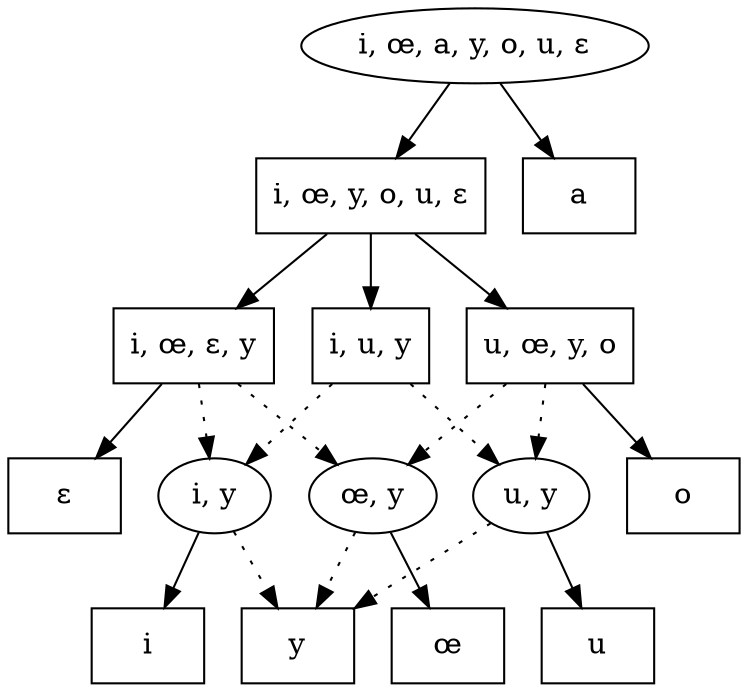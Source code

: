 // None
digraph {
	0 [label="i, œ, a, y, o, u, ɛ"]
	1 [label="i, œ, y, o, u, ɛ",shape=box]
	2 [label="i, œ, ɛ, y",shape=box]
	3 [label="u, œ, y, o",shape=box]
	4 [label="i, u, y",shape=box]
	5 [label="i",shape=box]
	6 [label="y",shape=box]
	7 [label="u",shape=box]
	8 [label="ɛ",shape=box]
	9 [label="œ",shape=box]
	10 [label="o",shape=box]
	11 [label="a",shape=box]
	12 [label="œ, y"]
	13 [label="i, y"]
	14 [label="u, y"]
	0 -> 1 []
	0 -> 11 []
	1 -> 2 []
	1 -> 3 []
	1 -> 4 []
	2 -> 8 []
	2 -> 12 [style=dotted]
	2 -> 13 [style=dotted]
	3 -> 10 []
	3 -> 12 [style=dotted]
	3 -> 14 [style=dotted]
	4 -> 13 [style=dotted]
	4 -> 14 [style=dotted]
	12 -> 6 [style=dotted]
	12 -> 9 []
	13 -> 5 []
	13 -> 6 [style=dotted]
	14 -> 6 [style=dotted]
	14 -> 7 []
}
